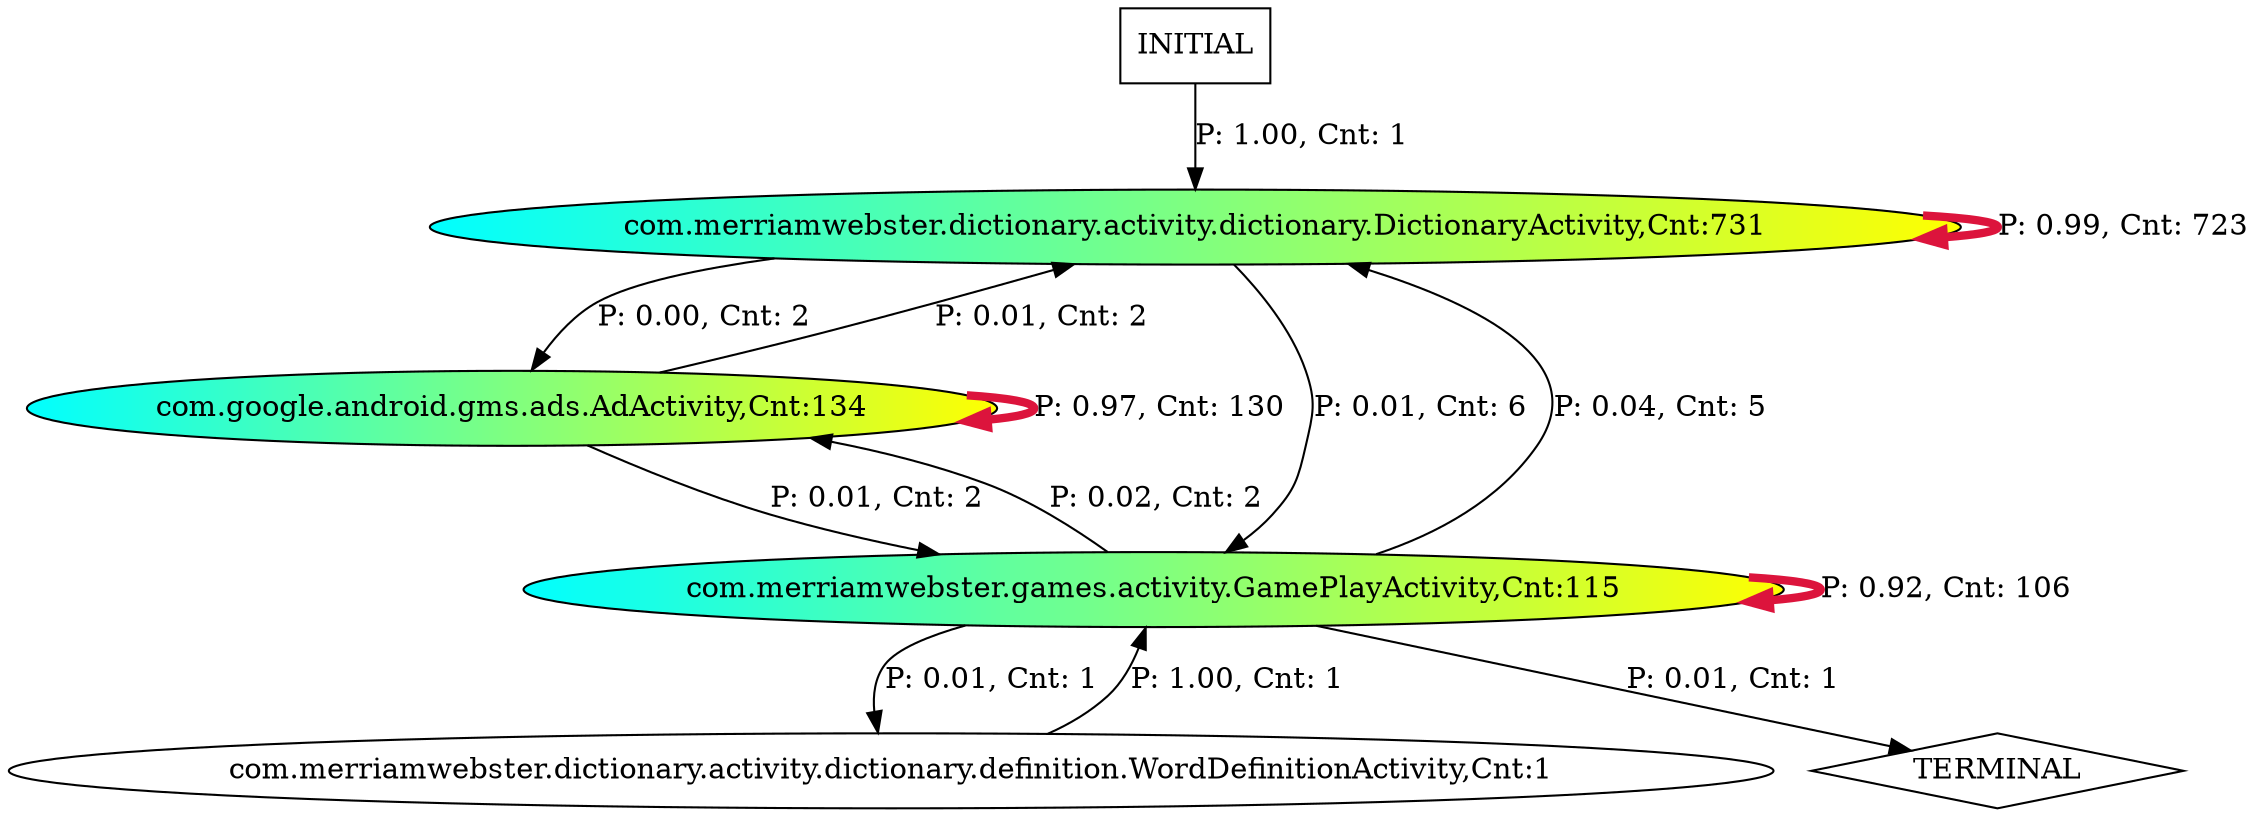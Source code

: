 digraph G {
  1 [label="com.merriamwebster.dictionary.activity.dictionary.DictionaryActivity,Cnt:731", fillcolor="cyan:yellow", style="filled"];
  0 [label="com.google.android.gms.ads.AdActivity,Cnt:134", fillcolor="cyan:yellow", style="filled"];
  3 [label="com.merriamwebster.games.activity.GamePlayActivity,Cnt:115", fillcolor="cyan:yellow", style="filled"];
  2 [label="com.merriamwebster.dictionary.activity.dictionary.definition.WordDefinitionActivity,Cnt:1"];
  4 [label="TERMINAL",shape=diamond];
  5 [label="INITIAL",shape=box];
1->1 [label="P: 0.99, Cnt: 723", color="crimson", penwidth=4];
0->0 [label="P: 0.97, Cnt: 130", color="crimson", penwidth=4];
3->3 [label="P: 0.92, Cnt: 106", color="crimson", penwidth=4];
1->3 [label="P: 0.01, Cnt: 6"];
3->1 [label="P: 0.04, Cnt: 5"];
0->1 [label="P: 0.01, Cnt: 2"];
0->3 [label="P: 0.01, Cnt: 2"];
1->0 [label="P: 0.00, Cnt: 2"];
3->0 [label="P: 0.02, Cnt: 2"];
2->3 [label="P: 1.00, Cnt: 1"];
3->2 [label="P: 0.01, Cnt: 1"];
3->4 [label="P: 0.01, Cnt: 1"];
5->1 [label="P: 1.00, Cnt: 1"];
}
